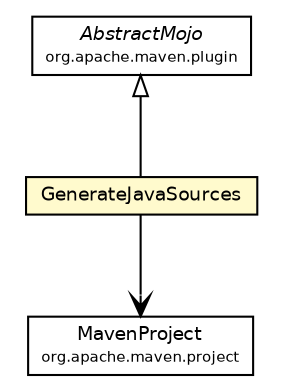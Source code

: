 #!/usr/local/bin/dot
#
# Class diagram 
# Generated by UmlGraph version 4.6 (http://www.spinellis.gr/sw/umlgraph)
#

digraph G {
	edge [fontname="Helvetica",fontsize=10,labelfontname="Helvetica",labelfontsize=10];
	node [fontname="Helvetica",fontsize=10,shape=plaintext];
	// org.synchronoss.cpo.plugin.GenerateJavaSources
	c54059 [label=<<table border="0" cellborder="1" cellspacing="0" cellpadding="2" port="p" bgcolor="lemonChiffon" href="./GenerateJavaSources.html">
		<tr><td><table border="0" cellspacing="0" cellpadding="1">
			<tr><td> GenerateJavaSources </td></tr>
		</table></td></tr>
		</table>>, fontname="Helvetica", fontcolor="black", fontsize=9.0];
	//org.synchronoss.cpo.plugin.GenerateJavaSources extends org.apache.maven.plugin.AbstractMojo
	c54060:p -> c54059:p [dir=back,arrowtail=empty];
	// org.synchronoss.cpo.plugin.GenerateJavaSources NAVASSOC org.apache.maven.project.MavenProject
	c54059:p -> c54090:p [taillabel="", label="", headlabel="", fontname="Helvetica", fontcolor="black", fontsize=10.0, color="black", arrowhead=open];
	// org.apache.maven.project.MavenProject
	c54090 [label=<<table border="0" cellborder="1" cellspacing="0" cellpadding="2" port="p" href="http://java.sun.com/j2se/1.4.2/docs/api/org/apache/maven/project/MavenProject.html">
		<tr><td><table border="0" cellspacing="0" cellpadding="1">
			<tr><td> MavenProject </td></tr>
			<tr><td><font point-size="7.0"> org.apache.maven.project </font></td></tr>
		</table></td></tr>
		</table>>, fontname="Helvetica", fontcolor="black", fontsize=9.0];
	// org.apache.maven.plugin.AbstractMojo
	c54060 [label=<<table border="0" cellborder="1" cellspacing="0" cellpadding="2" port="p" href="http://java.sun.com/j2se/1.4.2/docs/api/org/apache/maven/plugin/AbstractMojo.html">
		<tr><td><table border="0" cellspacing="0" cellpadding="1">
			<tr><td><font face="Helvetica-Oblique"> AbstractMojo </font></td></tr>
			<tr><td><font point-size="7.0"> org.apache.maven.plugin </font></td></tr>
		</table></td></tr>
		</table>>, fontname="Helvetica", fontcolor="black", fontsize=9.0];
}

